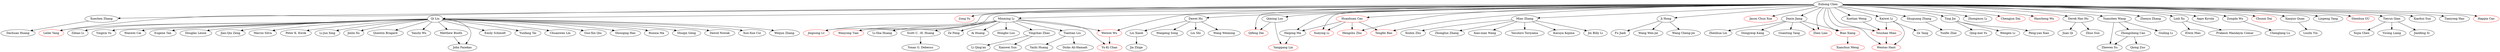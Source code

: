 strict digraph G{
"Matthew Booth" -> "John Fazekas"
"Xuechen Zhang" -> "Dachuan Huang"
"Qi Liu" -> "Emily Schmidt"
"Enhong Chen" -> "Zong Yu"
"Enhong Chen" -> "Minming Li"
"Dawei Hu" -> "Liu Xiaoli"
"Enhong Chen" -> "Qifeng Dai"
"Minming Li" -> "Jingsong Lv"
"Miao Zhang" -> "Xiubin Zhu"
"Ji Hong" -> "Fu Jiadi"
"Qi Liu" -> "Yunfang Tai"
"Huanhuan Cao" -> "Xueying Li"
"Enhong Chen" -> "Jason Chun Xue"
"Qi Liu" -> "Chuanwen Lin"
"Daxin Jiang" -> "Zhenhua Lin"
"Enhong Chen" -> "Xuechen Zhang"
"Daxin Jiang" -> "Dongyeop Kang"
"Qi Liu" -> "Leilei Yang"
"Qi Liu" -> "Guo-Xin Qiu"
"Enhong Chen" -> "Youshan Miao"
"Qi Liu" -> "Shouqing Hao"
"Qi Liu" -> "Runxia Ma"
"Daxin Jiang" -> "Zhen Liao"
"Qi Liu" -> "Shuqin Geng"
"Scott C. -H. Huang" -> "Yonas G. Debessu"
"Qi Liu" -> "Dawid Nowak"
"Enhong Chen" -> "Ji Hong"
"Minming Li" -> "Weiwei Wu"
"Enhong Chen" -> "Shuguang Zhang"
"Enhong Chen" -> "Hengshu Zhu"
"Qi Liu" -> "John Fazekas"
"Kaiwei Li" -> "Youshan Miao"
"Enhong Chen" -> "Wanyong Tian"
"Enhong Chen" -> "Ting Jin"
"Enhong Chen" -> "Zhongmou Li"
"Enhong Chen" -> "Kaiwei Li"
"Ting Jin" -> "Qing-mei Yu"
"Enhong Chen" -> "Chengjun Dai"
"Qi Liu" -> "Xun-Xue Cui"
"Minming Li" -> "Yingchao Zhao"
"Enhong Chen" -> "Zhen Liao"
"Ting Jin" -> "Wengen Li"
"Qi Liu" -> "Weijun Zhang"
"Enhong Chen" -> "Haocheng Wu"
"Zhongsheng Cao" -> "Zhewen Su"
"Derek Hao Hu" -> " Juan Qi"
"Zhongsheng Cao" -> "Qiong Zuo"
"Enhong Chen" -> "Jingsong Lv"
"Miao Zhang" -> "Zhonglun Zhang"
"Qiming Luo" -> "Yanggang Lin"
"Qi Liu" -> "Zibiao Li"
"Enhong Chen" -> "Weiwei Wu"
"Dawei Hu" -> "Wanpeng Song"
"Enhong Chen" -> "Yuanzhen Wang"
"Daxin Jiang" -> "Biao Xiang"
"Minming Li" -> "Li-Sha Huang"
"Miao Zhang" -> "Xiao-nian Wang"
"Enhong Chen" -> "Zhenya Zhang"
"Tiantian Liu" -> "Yazhi Huang"
"Minming Li" -> "Yu-Ki Chan"
"Qi Liu" -> "Yingxin Yu"
"Youshan Miao" -> "Wentao Hant"
"Weiwei Wu" -> "Yu-Ki Chan"
"Enhong Chen" -> "Wentao Hant"
"Shuguang Zhang" -> "Yunfei Zhai"
"Miao Zhang" -> "Yasuhiro Toriyama"
"Enhong Chen" -> "Derek Hao Hu"
"Qi Liu" -> "Wanwei Cai"
"Biao Xiang" -> "Xianchun Meng"
"Miao Zhang" -> "Kazuya Kojima"
"Huanhuan Cao" -> "Tengfei Bao"
"Enhong Chen" -> "Biao Xiang"
"Enhong Chen" -> "Linli Xu"
"Enhong Chen" -> "Aapo Kyrola"
"Enhong Chen" -> "Leilei Yang"
"Qi Liu" -> "Eugene Tan"
"Yuanzhen Wang" -> "Guiling Li"
"Enhong Chen" -> "Tengfei Bao"
"Enhong Chen" -> "Daxin Jiang"
"Ji Hong" -> "Wang Wen-jie"
"Ji Hong" -> "Wang Cheng-jin"
"Enhong Chen" -> "Dawei Hu"
"Enhong Chen" -> "Zongda Wu"
"Huanhuan Cao" -> "Haiping Ma"
"Qi Liu" -> "Douglas Lenox"
"Minming Li" -> "Ze Feng"
"Enhong Chen" -> "Chunni Dai"
"Ting Jin" -> "Peng-yan Xiao"
"Yuanzhen Wang" -> "Zhewen Su"
"Huanhuan Cao" -> "Hengshu Zhu"
"Qi Liu" -> "Jian-Qin Zeng"
"Minming Li" -> "Wanyong Tian"
"Xiaojun Quan" -> "Liuzhi Yin"
"Qi Liu" -> "Marcio Silva"
"Qi Liu" -> "Peter K. Kwok"
"Enhong Chen" -> "Qi Liu"
"Enhong Chen" -> "Xuetian Weng"
"Yingchao Zhao" -> "Li Qing'an"
"Yuanzhen Wang" -> "Zhongsheng Cao"
"Minming Li" -> "Tiantian Liu"
"Enhong Chen" -> "Linpeng Tang"
"Enhong Chen" -> "Huanhuan Cao"
"Dawei Hu" -> "Liu Shi"
"Kaiwei Li" -> "Wentao Hant"
"Tiantian Liu" -> "Dicko Ali-Hamadi"
"Enhong Chen" -> "Shenhua GU"
"Qi Liu" -> "Li-Jun Xing"
"Kaiwei Li" -> "Ze Tang"
"Enhong Chen" -> "Miao Zhang"
"Qi Liu" -> "Jinlin Xu"
"Yingchao Zhao" -> "Xianwei Sun"
"Minming Li" -> "Ai Huang"
"Miao Zhang" -> "Jin Billy Li"
"Tieyun Qian" -> "Xujia Chen"
"Zongda Wu" -> "Chenglang Lu"
"Linli Xu" -> "Elwin Mao"
"Daxin Jiang" -> "Guanting Tang"
"Linli Xu" -> "Prakash Mandaym Comar"
"Qi Liu" -> "Matthew Booth"
"Enhong Chen" -> "Xiaohui Sun"
"Qi Liu" -> "Quentin Bragard"
"Derek Hao Hu" -> " Zhuo Sun"
"Enhong Chen" -> "Tianyong Hao"
"Enhong Chen" -> "Tieyun Qian"
"Tieyun Qian" -> "Yicong Liang"
"Enhong Chen" -> "Qiming Luo"
"Minming Li" -> "Hongbo Luo"
"Minming Li" -> "Scott C. -H. Huang"
"Qi Liu" -> "Yanzhi Wu"
"Liu Xiaoli" -> "Jia Zhige"
"Enhong Chen" -> "Haiping Ma"
"Enhong Chen" -> "Xiaojun Quan"
"Enhong Chen" -> "Xueying Li"
"Haiping Ma" -> "Yanggang Lin"
"Xuetian Weng" -> "Youshan Miao"
"Dawei Hu" -> "Wang Weiming"
"Tieyun Qian" -> "Jianfeng Si"
"Qiming Luo" -> "Qifeng Dai"
"Enhong Chen" -> "Happia Cao"
"Xueying Li" [color = red]"Chengjun Dai" [color = red]"Zhen Liao" [color = red]"Jason Chun Xue" [color = red]"Qifeng Dai" [color = red]"Xianchun Meng" [color = red]"Jingsong Lv" [color = red]"Tengfei Bao" [color = red]"Shenhua GU" [color = red]"Yu-Ki Chan" [color = red]"Happia Cao" [color = red]"Wanyong Tian" [color = red]"Huanhuan Cao" [color = red]"Chunni Dai" [color = red]"Youshan Miao" [color = red]"Hengshu Zhu" [color = red]"Zong Yu" [color = red]"Biao Xiang" [color = red]"Leilei Yang" [color = red]"Haocheng Wu" [color = red]"Weiwei Wu" [color = red]"Wentao Hant" [color = red]"Yanggang Lin" [color = red]}